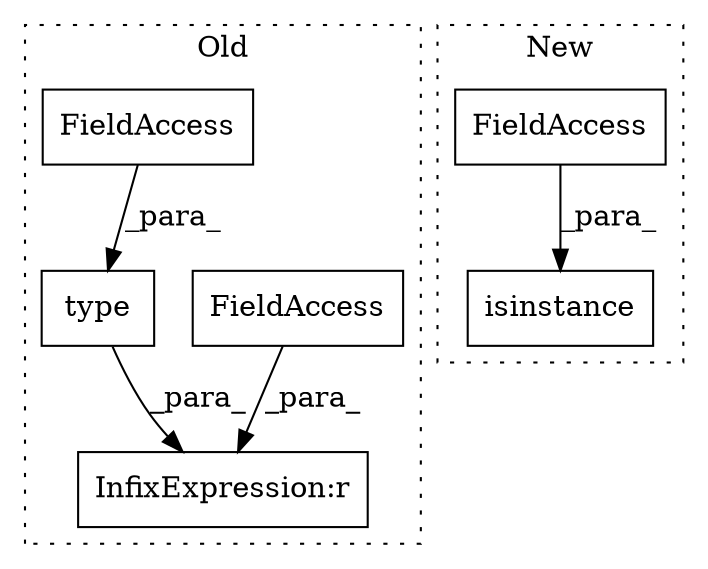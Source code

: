 digraph G {
subgraph cluster0 {
1 [label="type" a="32" s="2823,2835" l="5,1" shape="box"];
3 [label="InfixExpression:r" a="27" s="2836" l="4" shape="box"];
5 [label="FieldAccess" a="22" s="2840" l="25" shape="box"];
6 [label="FieldAccess" a="22" s="2828" l="7" shape="box"];
label = "Old";
style="dotted";
}
subgraph cluster1 {
2 [label="isinstance" a="32" s="2779,2813" l="11,1" shape="box"];
4 [label="FieldAccess" a="22" s="2798" l="15" shape="box"];
label = "New";
style="dotted";
}
1 -> 3 [label="_para_"];
4 -> 2 [label="_para_"];
5 -> 3 [label="_para_"];
6 -> 1 [label="_para_"];
}